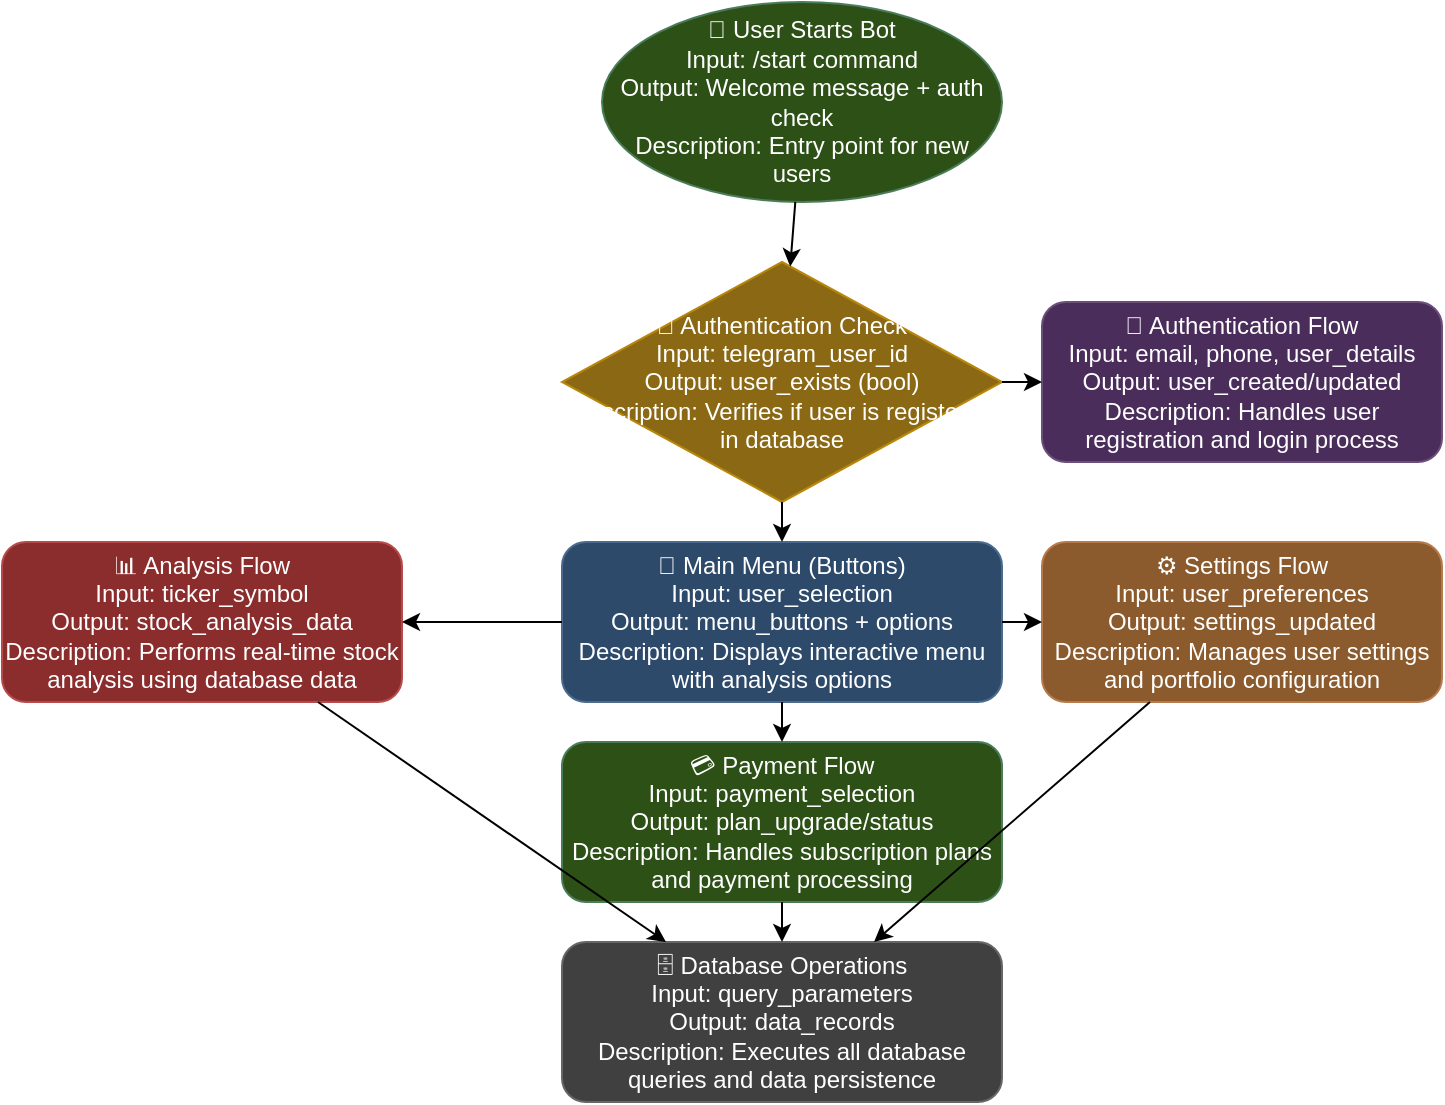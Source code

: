 <mxfile>
    <diagram name="Main Flow" id="main-flow">
        <mxGraphModel grid="1" page="1" gridSize="10" guides="1" tooltips="1" connect="1" arrows="1" fold="1" pageScale="1" pageWidth="1169" pageHeight="827" math="0" shadow="0">
            <root>
                <mxCell id="0"/>
                <mxCell id="1" parent="0"/>
                <mxCell id="start" value="🚀 User Starts Bot&#10;Input: /start command&#10;Output: Welcome message + auth check&#10;Description: Entry point for new users" style="ellipse;whiteSpace=wrap;html=1;fillColor=#2d5016;strokeColor=#4a7c59;fontColor=#ffffff;" parent="1" vertex="1">
                    <mxGeometry x="500" y="50" width="200" height="100" as="geometry"/>
                </mxCell>
                <mxCell id="auth-check" value="🔐 Authentication Check&#10;Input: telegram_user_id&#10;Output: user_exists (bool)&#10;Description: Verifies if user is registered in database" style="rhombus;whiteSpace=wrap;html=1;fillColor=#8b6914;strokeColor=#b8860b;fontColor=#ffffff;" parent="1" vertex="1">
                    <mxGeometry x="480" y="180" width="220" height="120" as="geometry"/>
                </mxCell>
                <mxCell id="auth-flow" value="📝 Authentication Flow&#10;Input: email, phone, user_details&#10;Output: user_created/updated&#10;Description: Handles user registration and login process" style="rounded=1;whiteSpace=wrap;html=1;fillColor=#4a2d5a;strokeColor=#6b4e7a;fontColor=#ffffff;" parent="1" vertex="1">
                    <mxGeometry x="720" y="200" width="200" height="80" as="geometry"/>
                </mxCell>
                <mxCell id="main-menu" value="📱 Main Menu (Buttons)&#10;Input: user_selection&#10;Output: menu_buttons + options&#10;Description: Displays interactive menu with analysis options" style="rounded=1;whiteSpace=wrap;html=1;fillColor=#2d4a6b;strokeColor=#4a6b8e;fontColor=#ffffff;" parent="1" vertex="1">
                    <mxGeometry x="480" y="320" width="220" height="80" as="geometry"/>
                </mxCell>
                <mxCell id="analysis-flow" value="📊 Analysis Flow&#10;Input: ticker_symbol&#10;Output: stock_analysis_data&#10;Description: Performs real-time stock analysis using database data" style="rounded=1;whiteSpace=wrap;html=1;fillColor=#8b2d2d;strokeColor=#b84a4a;fontColor=#ffffff;" parent="1" vertex="1">
                    <mxGeometry x="200" y="320" width="200" height="80" as="geometry"/>
                </mxCell>
                <mxCell id="settings-flow" value="⚙️ Settings Flow&#10;Input: user_preferences&#10;Output: settings_updated&#10;Description: Manages user settings and portfolio configuration" style="rounded=1;whiteSpace=wrap;html=1;fillColor=#8b5a2d;strokeColor=#b87a4a;fontColor=#ffffff;" parent="1" vertex="1">
                    <mxGeometry x="720" y="320" width="200" height="80" as="geometry"/>
                </mxCell>
                <mxCell id="payment-flow" value="💳 Payment Flow&#10;Input: payment_selection&#10;Output: plan_upgrade/status&#10;Description: Handles subscription plans and payment processing" style="rounded=1;whiteSpace=wrap;html=1;fillColor=#2d5016;strokeColor=#4a7c59;fontColor=#ffffff;" parent="1" vertex="1">
                    <mxGeometry x="480" y="420" width="220" height="80" as="geometry"/>
                </mxCell>
                <mxCell id="database" value="🗄️ Database Operations&#10;Input: query_parameters&#10;Output: data_records&#10;Description: Executes all database queries and data persistence" style="rounded=1;whiteSpace=wrap;html=1;fillColor=#404040;strokeColor=#666666;fontColor=#ffffff;" parent="1" vertex="1">
                    <mxGeometry x="480" y="520" width="220" height="80" as="geometry"/>
                </mxCell>
                <mxCell id="edge1" parent="1" source="start" target="auth-check" edge="1">
                    <mxGeometry relative="1" as="geometry"/>
                </mxCell>
                <mxCell id="edge2" parent="1" source="auth-check" target="auth-flow" edge="1">
                    <mxGeometry relative="1" as="geometry"/>
                </mxCell>
                <mxCell id="edge3" parent="1" source="auth-check" target="main-menu" edge="1">
                    <mxGeometry relative="1" as="geometry"/>
                </mxCell>
                <mxCell id="edge4" parent="1" source="main-menu" target="analysis-flow" edge="1">
                    <mxGeometry relative="1" as="geometry"/>
                </mxCell>
                <mxCell id="edge5" parent="1" source="main-menu" target="settings-flow" edge="1">
                    <mxGeometry relative="1" as="geometry"/>
                </mxCell>
                <mxCell id="edge6" parent="1" source="main-menu" target="payment-flow" edge="1">
                    <mxGeometry relative="1" as="geometry"/>
                </mxCell>
                <mxCell id="edge7" parent="1" source="analysis-flow" target="database" edge="1">
                    <mxGeometry relative="1" as="geometry"/>
                </mxCell>
                <mxCell id="edge8" parent="1" source="settings-flow" target="database" edge="1">
                    <mxGeometry relative="1" as="geometry"/>
                </mxCell>
                <mxCell id="edge9" parent="1" source="payment-flow" target="database" edge="1">
                    <mxGeometry relative="1" as="geometry"/>
                </mxCell>
            </root>
        </mxGraphModel>
    </diagram>
    <diagram name="Config Structure" id="config-structure">
        <mxGraphModel grid="1" page="1" gridSize="10" guides="1" tooltips="1" connect="1" arrows="1" fold="1" pageScale="1" pageWidth="1169" pageHeight="827" math="0" shadow="0">
            <root>
                <mxCell id="0"/>
                <mxCell id="1" parent="0"/>
                <mxCell id="config-folder" value="📁 config/" style="rounded=1;whiteSpace=wrap;html=1;fillColor=#2d4a6b;strokeColor=#4a6b8e;fontColor=#ffffff;" parent="1" vertex="1">
                    <mxGeometry x="500" y="50" width="150" height="60" as="geometry"/>
                </mxCell>
                <mxCell id="settings-py" value="settings.py&#10;Input: environment_variables&#10;Output: configuration_constants&#10;Description: Centralized configuration management for bot settings" style="rounded=1;whiteSpace=wrap;html=1;fillColor=#8b6914;strokeColor=#b8860b;fontColor=#ffffff;" parent="1" vertex="1">
                    <mxGeometry x="200" y="150" width="220" height="100" as="geometry"/>
                </mxCell>
                <mxCell id="messages-py" value="messages.py&#10;Input: message_key, language, params&#10;Output: formatted_message&#10;Description: Multi-language message system with dynamic formatting" style="rounded=1;whiteSpace=wrap;html=1;fillColor=#8b6914;strokeColor=#b8860b;fontColor=#ffffff;" parent="1" vertex="1">
                    <mxGeometry x="450" y="150" width="220" height="100" as="geometry"/>
                </mxCell>
                <mxCell id="plans-py" value="plans.py&#10;Input: plan_name, feature_name&#10;Output: plan_details, feature_access&#10;Description: Subscription plan management and feature access control" style="rounded=1;whiteSpace=wrap;html=1;fillColor=#8b6914;strokeColor=#b8860b;fontColor=#ffffff;" parent="1" vertex="1">
                    <mxGeometry x="700" y="150" width="220" height="100" as="geometry"/>
                </mxCell>
                <mxCell id="init-py" value="__init__.py&#10;Package marker" style="rounded=1;whiteSpace=wrap;html=1;fillColor=#404040;strokeColor=#666666;fontColor=#ffffff;" parent="1" vertex="1">
                    <mxGeometry x="500" y="320" width="150" height="60" as="geometry"/>
                </mxCell>
                <mxCell id="edge1" parent="1" source="config-folder" target="settings-py" edge="1">
                    <mxGeometry relative="1" as="geometry"/>
                </mxCell>
                <mxCell id="edge2" parent="1" source="config-folder" target="messages-py" edge="1">
                    <mxGeometry relative="1" as="geometry"/>
                </mxCell>
                <mxCell id="edge3" parent="1" source="config-folder" target="plans-py" edge="1">
                    <mxGeometry relative="1" as="geometry"/>
                </mxCell>
                <mxCell id="edge4" parent="1" source="config-folder" target="init-py" edge="1">
                    <mxGeometry relative="1" as="geometry"/>
                </mxCell>
            </root>
        </mxGraphModel>
    </diagram>
    <diagram name="Services Structure" id="services-structure">
        <mxGraphModel grid="1" page="1" gridSize="10" guides="1" tooltips="1" connect="1" arrows="1" fold="1" pageScale="1" pageWidth="1169" pageHeight="827" math="0" shadow="0">
            <root>
                <mxCell id="0"/>
                <mxCell id="1" parent="0"/>
                <mxCell id="services-folder" value="📁 services/" style="rounded=1;whiteSpace=wrap;html=1;fillColor=#2d4a6b;strokeColor=#4a6b8e;fontColor=#ffffff;" parent="1" vertex="1">
                    <mxGeometry x="500" y="50" width="150" height="60" as="geometry"/>
                </mxCell>
                <mxCell id="database-service" value="database_service.py&#10;Input: database_queries, parameters&#10;Output: data_records, operation_status&#10;Description: Centralized database operations and data persistence layer" style="rounded=1;whiteSpace=wrap;html=1;fillColor=#4a2d5a;strokeColor=#6b4e7a;fontColor=#ffffff;" parent="1" vertex="1">
                    <mxGeometry x="200" y="150" width="250" height="100" as="geometry"/>
                </mxCell>
                <mxCell id="init-py" value="__init__.py&#10;Package marker" style="rounded=1;whiteSpace=wrap;html=1;fillColor=#404040;strokeColor=#666666;fontColor=#ffffff;" parent="1" vertex="1">
                    <mxGeometry x="500" y="430" width="150" height="60" as="geometry"/>
                </mxCell>
                <mxCell id="user-methods" value="User Methods:&#10;Input: telegram_id, user_data&#10;Output: user_records, plan_info&#10;Description: Manages user authentication and profile operations" style="rounded=1;whiteSpace=wrap;html=1;fillColor=#8b6914;strokeColor=#b8860b;fontColor=#ffffff;" parent="1" vertex="1">
                    <mxGeometry x="500" y="150" width="220" height="100" as="geometry"/>
                </mxCell>
                <mxCell id="analysis-methods" value="Analysis Methods:&#10;Input: ticker_symbol, date_range&#10;Output: stock_data, analysis_results&#10;Description: Retrieves real-time stock data and AI analysis from database" style="rounded=1;whiteSpace=wrap;html=1;fillColor=#8b2d2d;strokeColor=#b84a4a;fontColor=#ffffff;" parent="1" vertex="1">
                    <mxGeometry x="500" y="270" width="220" height="100" as="geometry"/>
                </mxCell>
                <mxCell id="edge1" parent="1" source="services-folder" target="database-service" edge="1">
                    <mxGeometry relative="1" as="geometry"/>
                </mxCell>
                <mxCell id="edge2" parent="1" source="services-folder" target="init-py" edge="1">
                    <mxGeometry relative="1" as="geometry"/>
                </mxCell>
                <mxCell id="edge3" parent="1" source="database-service" target="user-methods" edge="1">
                    <mxGeometry relative="1" as="geometry"/>
                </mxCell>
                <mxCell id="edge4" parent="1" source="database-service" target="analysis-methods" edge="1">
                    <mxGeometry relative="1" as="geometry"/>
                </mxCell>
            </root>
        </mxGraphModel>
    </diagram>
    <diagram name="Handlers Structure" id="handlers-structure">
        <mxGraphModel grid="1" page="1" gridSize="10" guides="1" tooltips="1" connect="1" arrows="1" fold="1" pageScale="1" pageWidth="1169" pageHeight="827" math="0" shadow="0">
            <root>
                <mxCell id="0"/>
                <mxCell id="1" parent="0"/>
                <mxCell id="handlers-folder" value="📁 handlers/" style="rounded=1;whiteSpace=wrap;html=1;fillColor=#2d4a6b;strokeColor=#4a6b8e;fontColor=#ffffff;" parent="1" vertex="1">
                    <mxGeometry x="500" y="50" width="150" height="60" as="geometry"/>
                </mxCell>
                <mxCell id="auth-handler" value="auth_handler.py&#10;Input: telegram_update, user_credentials&#10;Output: authentication_status, user_record&#10;Description: Handles user registration and authentication flow" style="rounded=1;whiteSpace=wrap;html=1;fillColor=#4a2d5a;strokeColor=#6b4e7a;fontColor=#ffffff;" parent="1" vertex="1">
                    <mxGeometry x="100" y="150" width="220" height="100" as="geometry"/>
                </mxCell>
                <mxCell id="menu-handler" value="menu_handler.py&#10;Input: callback_query, user_selection&#10;Output: interactive_buttons, menu_navigation&#10;Description: Manages main menu and button-based navigation" style="rounded=1;whiteSpace=wrap;html=1;fillColor=#2d4a6b;strokeColor=#4a6b8e;fontColor=#ffffff;" parent="1" vertex="1">
                    <mxGeometry x="350" y="150" width="220" height="100" as="geometry"/>
                </mxCell>
                <mxCell id="analysis-handler" value="analysis_handler.py&#10;Input: ticker_symbol, analysis_type&#10;Output: formatted_analysis, technical_indicators&#10;Description: Performs stock analysis and formats results for display" style="rounded=1;whiteSpace=wrap;html=1;fillColor=#8b2d2d;strokeColor=#b84a4a;fontColor=#ffffff;" parent="1" vertex="1">
                    <mxGeometry x="600" y="150" width="220" height="100" as="geometry"/>
                </mxCell>
                <mxCell id="settings-handler" value="settings_handler.py&#10;Input: user_preferences, settings_changes&#10;Output: updated_settings, confirmation&#10;Description: Manages user settings and portfolio configuration" style="rounded=1;whiteSpace=wrap;html=1;fillColor=#8b5a2d;strokeColor=#b87a4a;fontColor=#ffffff;" parent="1" vertex="1">
                    <mxGeometry x="100" y="320" width="220" height="100" as="geometry"/>
                </mxCell>
                <mxCell id="payment-handler" value="payment_handler.py&#10;Input: payment_selection, plan_choice&#10;Output: payment_status, plan_upgrade&#10;Description: Handles subscription plans and payment processing" style="rounded=1;whiteSpace=wrap;html=1;fillColor=#2d5016;strokeColor=#4a7c59;fontColor=#ffffff;" parent="1" vertex="1">
                    <mxGeometry x="350" y="320" width="220" height="100" as="geometry"/>
                </mxCell>
                <mxCell id="init-py" value="__init__.py&#10;Package marker" style="rounded=1;whiteSpace=wrap;html=1;fillColor=#404040;strokeColor=#666666;fontColor=#ffffff;" parent="1" vertex="1">
                    <mxGeometry x="600" y="320" width="200" height="120" as="geometry"/>
                </mxCell>
                <mxCell id="edge1" parent="1" source="handlers-folder" target="auth-handler" edge="1">
                    <mxGeometry relative="1" as="geometry"/>
                </mxCell>
                <mxCell id="edge2" parent="1" source="handlers-folder" target="menu-handler" edge="1">
                    <mxGeometry relative="1" as="geometry"/>
                </mxCell>
                <mxCell id="edge3" parent="1" source="handlers-folder" target="analysis-handler" edge="1">
                    <mxGeometry relative="1" as="geometry"/>
                </mxCell>
                <mxCell id="edge4" parent="1" source="handlers-folder" target="settings-handler" edge="1">
                    <mxGeometry relative="1" as="geometry"/>
                </mxCell>
                <mxCell id="edge5" parent="1" source="handlers-folder" target="payment-handler" edge="1">
                    <mxGeometry relative="1" as="geometry"/>
                </mxCell>
                <mxCell id="edge6" parent="1" source="handlers-folder" target="init-py" edge="1">
                    <mxGeometry relative="1" as="geometry"/>
                </mxCell>
            </root>
        </mxGraphModel>
    </diagram>
    <diagram name="Utils Structure" id="utils-structure">
        <mxGraphModel grid="1" page="1" gridSize="10" guides="1" tooltips="1" connect="1" arrows="1" fold="1" pageScale="1" pageWidth="1169" pageHeight="827" math="0" shadow="0">
            <root>
                <mxCell id="0"/>
                <mxCell id="1" parent="0"/>
                <mxCell id="utils-folder" value="📁 utils/" style="rounded=1;whiteSpace=wrap;html=1;fillColor=#2d4a6b;strokeColor=#4a6b8e;fontColor=#ffffff;" parent="1" vertex="1">
                    <mxGeometry x="500" y="50" width="150" height="60" as="geometry"/>
                </mxCell>
                <mxCell id="validators-py" value="validators.py&#10;Input: user_input, data_fields&#10;Output: validation_result, sanitized_data&#10;Description: Validates and sanitizes all user inputs and data" style="rounded=1;whiteSpace=wrap;html=1;fillColor=#8b6914;strokeColor=#b8860b;fontColor=#ffffff;" parent="1" vertex="1">
                    <mxGeometry x="200" y="150" width="250" height="100" as="geometry"/>
                </mxCell>
                <mxCell id="decorators-py" value="decorators.py&#10;Input: function, context_data&#10;Output: decorated_function, cross_cutting_concerns&#10;Description: Provides reusable decorators for logging, auth, and error handling" style="rounded=1;whiteSpace=wrap;html=1;fillColor=#4a2d5a;strokeColor=#6b4e7a;fontColor=#ffffff;" parent="1" vertex="1">
                    <mxGeometry x="500" y="150" width="250" height="100" as="geometry"/>
                </mxCell>
                <mxCell id="init-py" value="__init__.py&#10;Package marker" style="rounded=1;whiteSpace=wrap;html=1;fillColor=#404040;strokeColor=#666666;fontColor=#ffffff;" parent="1" vertex="1">
                    <mxGeometry x="500" y="320" width="150" height="60" as="geometry"/>
                </mxCell>
                <mxCell id="edge1" parent="1" source="utils-folder" target="validators-py" edge="1">
                    <mxGeometry relative="1" as="geometry"/>
                </mxCell>
                <mxCell id="edge2" parent="1" source="utils-folder" target="decorators-py" edge="1">
                    <mxGeometry relative="1" as="geometry"/>
                </mxCell>
                <mxCell id="edge3" parent="1" source="utils-folder" target="init-py" edge="1">
                    <mxGeometry relative="1" as="geometry"/>
                </mxCell>
            </root>
        </mxGraphModel>
    </diagram>
    <diagram name="Database Schema" id="database-schema">
        <mxGraphModel dx="1809" dy="913" grid="1" gridSize="10" guides="1" tooltips="1" connect="1" arrows="1" fold="1" page="1" pageScale="1" pageWidth="1169" pageHeight="827" math="0" shadow="0">
            <root>
                <mxCell id="0"/>
                <mxCell id="1" parent="0"/>
                <mxCell id="users-table" value="fact_users_data_table&#10;Input: user_registration_data&#10;Output: user_profile_records&#10;Description: Stores user profiles, plans, and preferences" style="rounded=1;whiteSpace=wrap;html=1;fillColor=#2d4a6b;strokeColor=#4a6b8e;fontColor=#ffffff;" parent="1" vertex="1">
                    <mxGeometry x="100" y="100" width="220" height="100" as="geometry"/>
                </mxCell>
                <mxCell id="products-table" value="fact_prodacts_available&#10;Input: product_configuration&#10;Output: available_products_list&#10;Description: Manages subscription plans and product offerings" style="rounded=1;whiteSpace=wrap;html=1;fillColor=#8b6914;strokeColor=#b8860b;fontColor=#ffffff;" parent="1" vertex="1">
                    <mxGeometry x="350" y="100" width="220" height="100" as="geometry"/>
                </mxCell>
                <mxCell id="actions-table" value="fact_telegram_bot_actions&#10;Input: user_interaction_events&#10;Output: analytics_data, user_behavior&#10;Description: Tracks user interactions and bot usage analytics" style="rounded=1;whiteSpace=wrap;html=1;fillColor=#4a2d5a;strokeColor=#6b4e7a;fontColor=#ffffff;" parent="1" vertex="1">
                    <mxGeometry x="600" y="100" width="220" height="100" as="geometry"/>
                </mxCell>
                <mxCell id="ticker-data-table" value="fact_ticker_daily_data&#10;Input: market_data_feed&#10;Output: stock_price_history, technical_indicators&#10;Description: Stores daily stock prices and calculated technical indicators" style="rounded=1;whiteSpace=wrap;html=1;fillColor=#8b2d2d;strokeColor=#b84a4a;fontColor=#ffffff;" parent="1" vertex="1">
                    <mxGeometry x="100" y="300" width="220" height="100" as="geometry"/>
                </mxCell>
                <mxCell id="ai-analysis-table" value="self_ai_analysis_ticker&#10;Input: ticker_symbol, analysis_request&#10;Output: ai_analysis_results, grades&#10;Description: Stores AI-generated stock analysis and ratings" style="rounded=1;whiteSpace=wrap;html=1;fillColor=#8b5a2d;strokeColor=#b87a4a;fontColor=#ffffff;" parent="1" vertex="1">
                    <mxGeometry x="350" y="300" width="220" height="100" as="geometry"/>
                </mxCell>
                <mxCell id="rel1" parent="1" source="users-table" target="actions-table" edge="1">
                    <mxGeometry relative="1" as="geometry"/>
                </mxCell>
                <mxCell id="rel2" parent="1" source="users-table" target="products-table" edge="1">
                    <mxGeometry relative="1" as="geometry"/>
                </mxCell>
                <mxCell id="rel3" parent="1" source="ticker-data-table" target="ai-analysis-table" edge="1">
                    <mxGeometry relative="1" as="geometry"/>
                </mxCell>
            </root>
        </mxGraphModel>
    </diagram>
    <diagram name="Button Flow" id="button-flow">
        <mxGraphModel grid="1" page="1" gridSize="10" guides="1" tooltips="1" connect="1" arrows="1" fold="1" pageScale="1" pageWidth="1169" pageHeight="827" math="0" shadow="0">
            <root>
                <mxCell id="0"/>
                <mxCell id="1" parent="0"/>
                <mxCell id="start" value="🚀 User Starts Bot&#10;Input: /start command&#10;Output: welcome_message + auth_check&#10;Description: Entry point for new users" style="ellipse;whiteSpace=wrap;html=1;fillColor=#2d5016;strokeColor=#4a7c59;fontColor=#ffffff;" parent="1" vertex="1">
                    <mxGeometry x="500" y="50" width="200" height="100" as="geometry"/>
                </mxCell>
                <mxCell id="main-menu" value="📱 Main Menu Buttons&#10;Input: user_selection&#10;Output: interactive_buttons&#10;Description: Displays main menu with analysis options" style="rounded=1;whiteSpace=wrap;html=1;fillColor=#2d4a6b;strokeColor=#4a6b8e;fontColor=#ffffff;" parent="1" vertex="1">
                    <mxGeometry x="450" y="180" width="220" height="100" as="geometry"/>
                </mxCell>
                <mxCell id="ticker-selection" value="📈 Ticker Selection&#10;Input: saved_tickers_list&#10;Output: ticker_buttons + add_new&#10;Description: Shows user's saved tickers as buttons" style="rounded=1;whiteSpace=wrap;html=1;fillColor=#8b2d2d;strokeColor=#b84a4a;fontColor=#ffffff;" parent="1" vertex="1">
                    <mxGeometry x="200" y="320" width="220" height="100" as="geometry"/>
                </mxCell>
                <mxCell id="settings-menu" value="⚙️ Settings Menu&#10;Input: settings_options&#10;Output: settings_buttons&#10;Description: Manages user settings and preferences" style="rounded=1;whiteSpace=wrap;html=1;fillColor=#8b5a2d;strokeColor=#b87a4a;fontColor=#ffffff;" parent="1" vertex="1">
                    <mxGeometry x="750" y="320" width="220" height="100" as="geometry"/>
                </mxCell>
                <mxCell id="payment-menu" value="💳 Payment Menu&#10;Input: current_plan_info&#10;Output: payment_options&#10;Description: Handles subscription and payment options" style="rounded=1;whiteSpace=wrap;html=1;fillColor=#2d5016;strokeColor=#4a7c59;fontColor=#ffffff;" parent="1" vertex="1">
                    <mxGeometry x="450" y="460" width="220" height="100" as="geometry"/>
                </mxCell>
                <mxCell id="analysis-result" value="📊 Analysis Result&#10;Input: ticker_symbol&#10;Output: formatted_analysis&#10;Description: Displays stock analysis with real-time data" style="rounded=1;whiteSpace=wrap;html=1;fillColor=#4a2d5a;strokeColor=#6b4e7a;fontColor=#ffffff;" parent="1" vertex="1">
                    <mxGeometry x="200" y="600" width="220" height="100" as="geometry"/>
                </mxCell>
                <mxCell id="edge1" parent="1" source="start" target="main-menu" edge="1">
                    <mxGeometry relative="1" as="geometry"/>
                </mxCell>
                <mxCell id="edge2" parent="1" source="main-menu" target="ticker-selection" edge="1">
                    <mxGeometry relative="1" as="geometry"/>
                </mxCell>
                <mxCell id="edge3" parent="1" source="main-menu" target="settings-menu" edge="1">
                    <mxGeometry relative="1" as="geometry"/>
                </mxCell>
                <mxCell id="edge4" parent="1" source="main-menu" target="payment-menu" edge="1">
                    <mxGeometry relative="1" as="geometry"/>
                </mxCell>
                <mxCell id="edge5" parent="1" source="ticker-selection" target="analysis-result" edge="1">
                    <mxGeometry relative="1" as="geometry"/>
                </mxCell>
            </root>
        </mxGraphModel>
    </diagram>
    <diagram name="File Structure" id="file-structure">
        <mxGraphModel grid="1" page="1" gridSize="10" guides="1" tooltips="1" connect="1" arrows="1" fold="1" pageScale="1" pageWidth="1169" pageHeight="827" math="0" shadow="0">
            <root>
                <mxCell id="0"/>
                <mxCell id="1" parent="0"/>
                <mxCell id="telegram-bot" value="📁 telegram_bot/" style="rounded=1;whiteSpace=wrap;html=1;fillColor=#2d4a6b;strokeColor=#4a6b8e;fontColor=#ffffff;" parent="1" vertex="1">
                    <mxGeometry x="500" y="50" width="150" height="60" as="geometry"/>
                </mxCell>
                <mxCell id="main-py" value="main.py&#10;Input: bot_configuration&#10;Output: running_bot_instance&#10;Description: Main entry point that initializes and runs the bot" style="rounded=1;whiteSpace=wrap;html=1;fillColor=#8b6914;strokeColor=#b8860b;fontColor=#ffffff;" parent="1" vertex="1">
                    <mxGeometry x="500" y="150" width="220" height="100" as="geometry"/>
                </mxCell>
                <mxCell id="config-folder" value="📁 config/&#10;settings.py&#10;messages.py&#10;plans.py" style="rounded=1;whiteSpace=wrap;html=1;fillColor=#4a2d5a;strokeColor=#6b4e7a;fontColor=#ffffff;" parent="1" vertex="1">
                    <mxGeometry x="100" y="300" width="150" height="100" as="geometry"/>
                </mxCell>
                <mxCell id="services-folder" value="📁 services/&#10;database_service.py" style="rounded=1;whiteSpace=wrap;html=1;fillColor=#8b2d2d;strokeColor=#b84a4a;fontColor=#ffffff;" parent="1" vertex="1">
                    <mxGeometry x="300" y="300" width="150" height="100" as="geometry"/>
                </mxCell>
                <mxCell id="handlers-folder" value="📁 handlers/&#10;auth_handler.py&#10;menu_handler.py&#10;analysis_handler.py&#10;settings_handler.py&#10;payment_handler.py" style="rounded=1;whiteSpace=wrap;html=1;fillColor=#8b5a2d;strokeColor=#b87a4a;fontColor=#ffffff;" parent="1" vertex="1">
                    <mxGeometry x="500" y="300" width="150" height="120" as="geometry"/>
                </mxCell>
                <mxCell id="utils-folder" value="📁 utils/&#10;validators.py&#10;decorators.py" style="rounded=1;whiteSpace=wrap;html=1;fillColor=#2d5016;strokeColor=#4a7c59;fontColor=#ffffff;" parent="1" vertex="1">
                    <mxGeometry x="700" y="300" width="150" height="100" as="geometry"/>
                </mxCell>
                <mxCell id="docs" value="📄 README.md&#10;requirements.txt" style="rounded=1;whiteSpace=wrap;html=1;fillColor=#404040;strokeColor=#666666;fontColor=#ffffff;" parent="1" vertex="1">
                    <mxGeometry x="500" y="460" width="150" height="80" as="geometry"/>
                </mxCell>
                <mxCell id="edge1" parent="1" source="telegram-bot" target="main-py" edge="1">
                    <mxGeometry relative="1" as="geometry"/>
                </mxCell>
                <mxCell id="edge2" parent="1" source="telegram-bot" target="config-folder" edge="1">
                    <mxGeometry relative="1" as="geometry"/>
                </mxCell>
                <mxCell id="edge3" parent="1" source="telegram-bot" target="services-folder" edge="1">
                    <mxGeometry relative="1" as="geometry"/>
                </mxCell>
                <mxCell id="edge4" parent="1" source="telegram-bot" target="handlers-folder" edge="1">
                    <mxGeometry relative="1" as="geometry"/>
                </mxCell>
                <mxCell id="edge5" parent="1" source="telegram-bot" target="utils-folder" edge="1">
                    <mxGeometry relative="1" as="geometry"/>
                </mxCell>
                <mxCell id="edge6" parent="1" source="telegram-bot" target="docs" edge="1">
                    <mxGeometry relative="1" as="geometry"/>
                </mxCell>
            </root>
        </mxGraphModel>
    </diagram>
</mxfile>